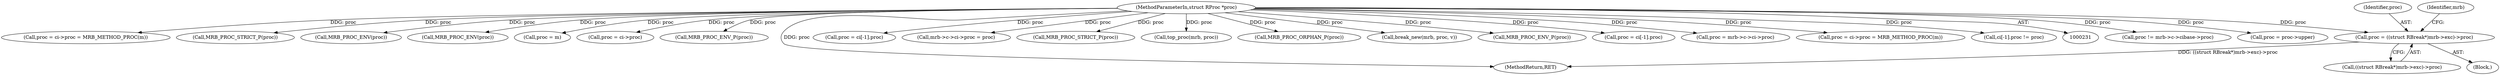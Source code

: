 digraph "0_mruby_1905091634a6a2925c911484434448e568330626@pointer" {
"1004251" [label="(Call,proc = ((struct RBreak*)mrb->exc)->proc)"];
"1000233" [label="(MethodParameterIn,struct RProc *proc)"];
"1004252" [label="(Identifier,proc)"];
"1004129" [label="(Call,proc != mrb->c->cibase->proc)"];
"1004281" [label="(Call,proc = proc->upper)"];
"1001922" [label="(Call,proc = ci->proc = MRB_METHOD_PROC(m))"];
"1004081" [label="(Call,MRB_PROC_STRICT_P(proc))"];
"1004262" [label="(Identifier,mrb)"];
"1004107" [label="(Call,MRB_PROC_ENV(proc))"];
"1004116" [label="(Call,MRB_PROC_ENV(proc))"];
"1002126" [label="(Call,proc = m)"];
"1003811" [label="(Call,proc = ci->proc)"];
"1004240" [label="(Block,)"];
"1004103" [label="(Call,MRB_PROC_ENV_P(proc))"];
"1004251" [label="(Call,proc = ((struct RBreak*)mrb->exc)->proc)"];
"1005666" [label="(MethodReturn,RET)"];
"1001869" [label="(Call,proc = ci[-1].proc)"];
"1000302" [label="(Call,mrb->c->ci->proc = proc)"];
"1003903" [label="(Call,MRB_PROC_STRICT_P(proc))"];
"1000233" [label="(MethodParameterIn,struct RProc *proc)"];
"1003916" [label="(Call,top_proc(mrb, proc))"];
"1004085" [label="(Call,MRB_PROC_ORPHAN_P(proc))"];
"1004227" [label="(Call,break_new(mrb, proc, v))"];
"1003900" [label="(Call,MRB_PROC_ENV_P(proc))"];
"1002676" [label="(Call,proc = ci[-1].proc)"];
"1004461" [label="(Call,proc = mrb->c->ci->proc)"];
"1002734" [label="(Call,proc = ci->proc = MRB_METHOD_PROC(m))"];
"1004295" [label="(Call,ci[-1].proc != proc)"];
"1004253" [label="(Call,((struct RBreak*)mrb->exc)->proc)"];
"1004251" -> "1004240"  [label="AST: "];
"1004251" -> "1004253"  [label="CFG: "];
"1004252" -> "1004251"  [label="AST: "];
"1004253" -> "1004251"  [label="AST: "];
"1004262" -> "1004251"  [label="CFG: "];
"1004251" -> "1005666"  [label="DDG: ((struct RBreak*)mrb->exc)->proc"];
"1000233" -> "1004251"  [label="DDG: proc"];
"1000233" -> "1000231"  [label="AST: "];
"1000233" -> "1005666"  [label="DDG: proc"];
"1000233" -> "1000302"  [label="DDG: proc"];
"1000233" -> "1001869"  [label="DDG: proc"];
"1000233" -> "1001922"  [label="DDG: proc"];
"1000233" -> "1002126"  [label="DDG: proc"];
"1000233" -> "1002676"  [label="DDG: proc"];
"1000233" -> "1002734"  [label="DDG: proc"];
"1000233" -> "1003811"  [label="DDG: proc"];
"1000233" -> "1003900"  [label="DDG: proc"];
"1000233" -> "1003903"  [label="DDG: proc"];
"1000233" -> "1003916"  [label="DDG: proc"];
"1000233" -> "1004081"  [label="DDG: proc"];
"1000233" -> "1004085"  [label="DDG: proc"];
"1000233" -> "1004103"  [label="DDG: proc"];
"1000233" -> "1004107"  [label="DDG: proc"];
"1000233" -> "1004116"  [label="DDG: proc"];
"1000233" -> "1004129"  [label="DDG: proc"];
"1000233" -> "1004227"  [label="DDG: proc"];
"1000233" -> "1004281"  [label="DDG: proc"];
"1000233" -> "1004295"  [label="DDG: proc"];
"1000233" -> "1004461"  [label="DDG: proc"];
}
